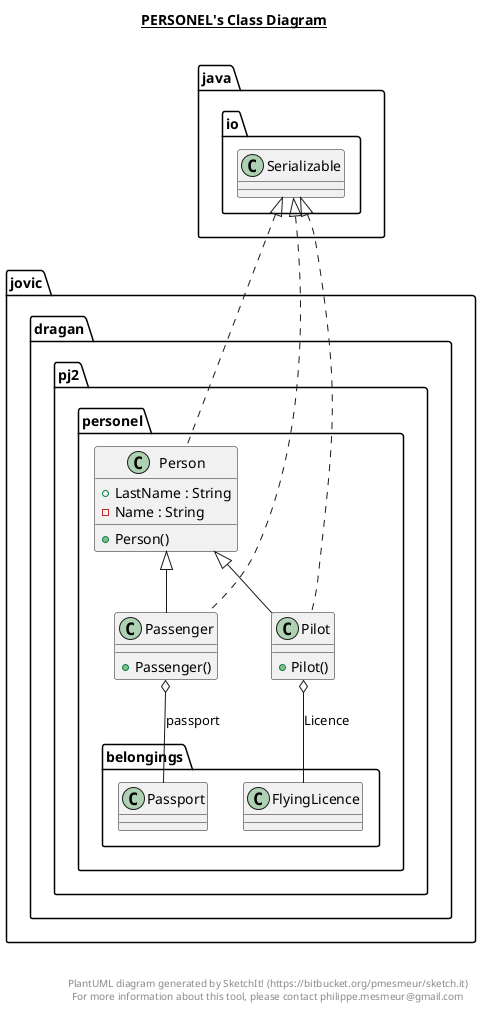 @startuml

title __PERSONEL's Class Diagram__\n

  namespace jovic.dragan.pj2.personel {
    class jovic.dragan.pj2.personel.Passenger {
        + Passenger()
    }
  }
  

  namespace jovic.dragan.pj2.personel {
    class jovic.dragan.pj2.personel.Person {
        + LastName : String
        - Name : String
        + Person()
    }
  }
  

  namespace jovic.dragan.pj2.personel {
    class jovic.dragan.pj2.personel.Pilot {
        + Pilot()
    }
  }
  

  jovic.dragan.pj2.personel.Passenger .up.|> java.io.Serializable
  jovic.dragan.pj2.personel.Passenger -up-|> jovic.dragan.pj2.personel.Person
  jovic.dragan.pj2.personel.Passenger o-- jovic.dragan.pj2.personel.belongings.Passport : passport
  jovic.dragan.pj2.personel.Person .up.|> java.io.Serializable
  jovic.dragan.pj2.personel.Pilot .up.|> java.io.Serializable
  jovic.dragan.pj2.personel.Pilot -up-|> jovic.dragan.pj2.personel.Person
  jovic.dragan.pj2.personel.Pilot o-- jovic.dragan.pj2.personel.belongings.FlyingLicence : Licence


right footer


PlantUML diagram generated by SketchIt! (https://bitbucket.org/pmesmeur/sketch.it)
For more information about this tool, please contact philippe.mesmeur@gmail.com
endfooter

@enduml
